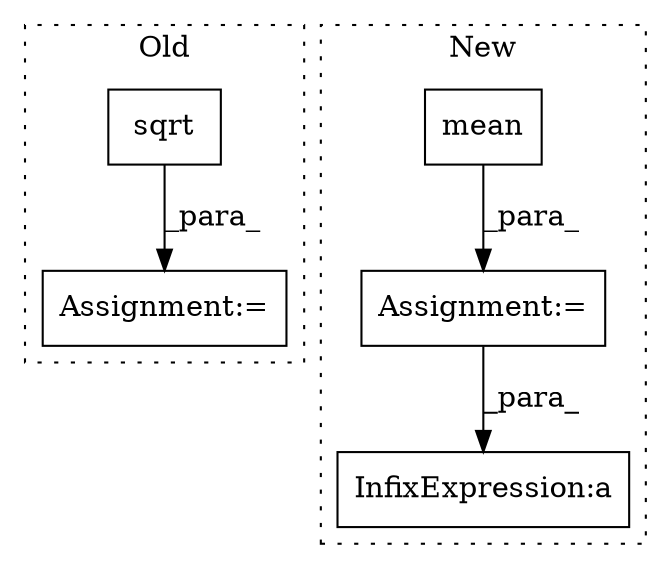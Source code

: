 digraph G {
subgraph cluster0 {
1 [label="sqrt" a="32" s="3298,3324" l="5,1" shape="box"];
3 [label="Assignment:=" a="7" s="3291" l="1" shape="box"];
label = "Old";
style="dotted";
}
subgraph cluster1 {
2 [label="mean" a="32" s="2659,2670" l="5,1" shape="box"];
4 [label="Assignment:=" a="7" s="2652" l="1" shape="box"];
5 [label="InfixExpression:a" a="27" s="2718" l="3" shape="box"];
label = "New";
style="dotted";
}
1 -> 3 [label="_para_"];
2 -> 4 [label="_para_"];
4 -> 5 [label="_para_"];
}